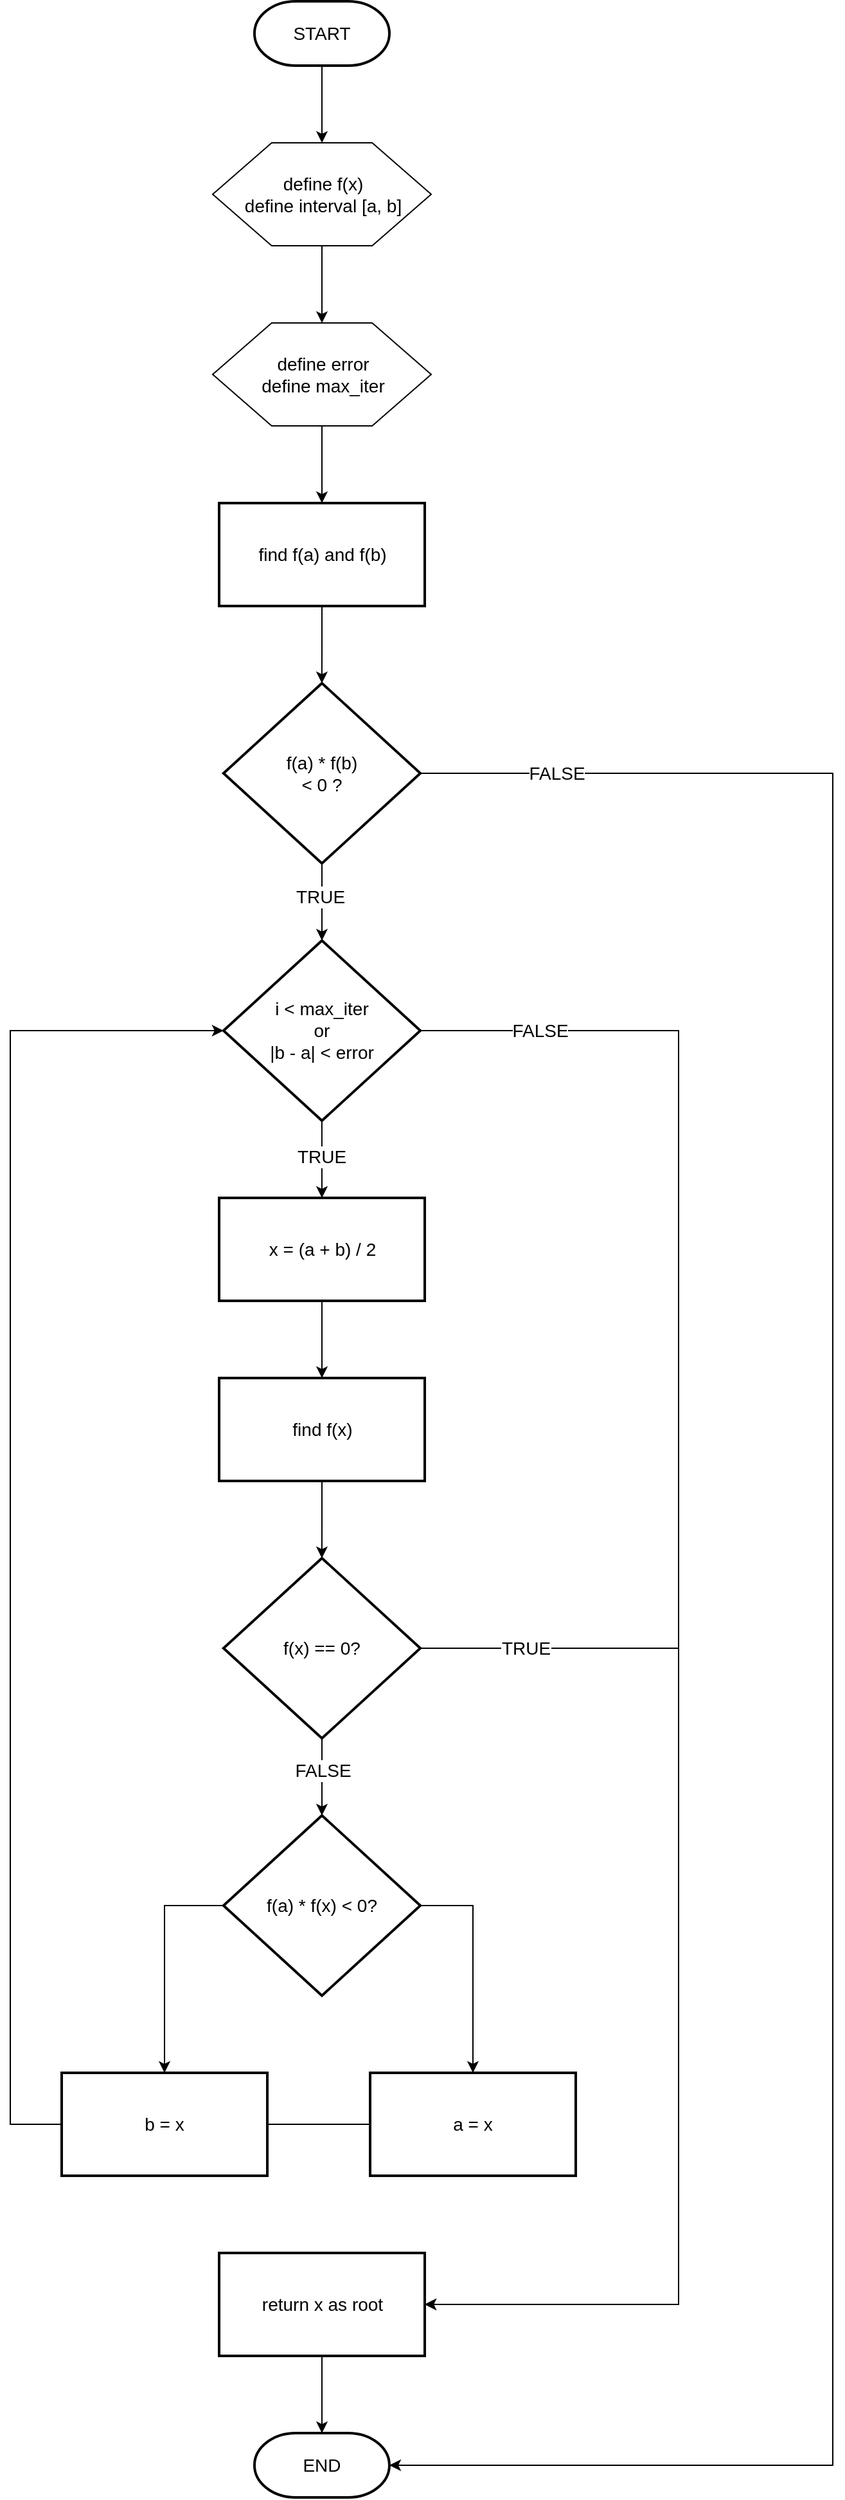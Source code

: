 <mxfile version="28.2.5">
  <diagram name="Page-1" id="NITpwZIo8tHkWfgMSPuM">
    <mxGraphModel dx="1952" dy="1224" grid="1" gridSize="10" guides="1" tooltips="1" connect="1" arrows="1" fold="1" page="1" pageScale="1" pageWidth="850" pageHeight="1100" math="0" shadow="0">
      <root>
        <mxCell id="0" />
        <mxCell id="1" parent="0" />
        <mxCell id="qvWg9uK3W1zff4eDX9OU-3" value="" style="edgeStyle=orthogonalEdgeStyle;rounded=0;orthogonalLoop=1;jettySize=auto;html=1;" edge="1" parent="1" source="qvWg9uK3W1zff4eDX9OU-1" target="qvWg9uK3W1zff4eDX9OU-2">
          <mxGeometry relative="1" as="geometry" />
        </mxCell>
        <mxCell id="qvWg9uK3W1zff4eDX9OU-1" value="START" style="strokeWidth=2;html=1;shape=mxgraph.flowchart.terminator;whiteSpace=wrap;fontSize=14;" vertex="1" parent="1">
          <mxGeometry x="1150" y="30" width="105" height="50" as="geometry" />
        </mxCell>
        <mxCell id="qvWg9uK3W1zff4eDX9OU-5" value="" style="edgeStyle=orthogonalEdgeStyle;rounded=0;orthogonalLoop=1;jettySize=auto;html=1;" edge="1" parent="1" source="qvWg9uK3W1zff4eDX9OU-2" target="qvWg9uK3W1zff4eDX9OU-4">
          <mxGeometry relative="1" as="geometry" />
        </mxCell>
        <mxCell id="qvWg9uK3W1zff4eDX9OU-2" value="define f(x)&lt;div&gt;define interval [a, b]&lt;/div&gt;" style="verticalLabelPosition=middle;verticalAlign=middle;html=1;shape=hexagon;perimeter=hexagonPerimeter2;arcSize=6;size=0.27;labelPosition=center;align=center;fontSize=14;" vertex="1" parent="1">
          <mxGeometry x="1117.5" y="140" width="170" height="80" as="geometry" />
        </mxCell>
        <mxCell id="qvWg9uK3W1zff4eDX9OU-7" value="" style="edgeStyle=orthogonalEdgeStyle;rounded=0;orthogonalLoop=1;jettySize=auto;html=1;" edge="1" parent="1" source="qvWg9uK3W1zff4eDX9OU-4" target="qvWg9uK3W1zff4eDX9OU-6">
          <mxGeometry relative="1" as="geometry" />
        </mxCell>
        <mxCell id="qvWg9uK3W1zff4eDX9OU-4" value="define error&lt;div&gt;define max_iter&lt;/div&gt;" style="verticalLabelPosition=middle;verticalAlign=middle;html=1;shape=hexagon;perimeter=hexagonPerimeter2;arcSize=6;size=0.27;labelPosition=center;align=center;fontSize=14;" vertex="1" parent="1">
          <mxGeometry x="1117.5" y="280" width="170" height="80" as="geometry" />
        </mxCell>
        <mxCell id="qvWg9uK3W1zff4eDX9OU-23" value="" style="edgeStyle=orthogonalEdgeStyle;rounded=0;orthogonalLoop=1;jettySize=auto;html=1;" edge="1" parent="1" source="qvWg9uK3W1zff4eDX9OU-6" target="qvWg9uK3W1zff4eDX9OU-8">
          <mxGeometry relative="1" as="geometry" />
        </mxCell>
        <mxCell id="qvWg9uK3W1zff4eDX9OU-6" value="find f(a) and f(b)" style="rounded=1;whiteSpace=wrap;html=1;absoluteArcSize=1;arcSize=0;strokeWidth=2;fontSize=14;" vertex="1" parent="1">
          <mxGeometry x="1122.5" y="420" width="160" height="80" as="geometry" />
        </mxCell>
        <mxCell id="qvWg9uK3W1zff4eDX9OU-25" value="" style="edgeStyle=orthogonalEdgeStyle;rounded=0;orthogonalLoop=1;jettySize=auto;html=1;" edge="1" parent="1" source="qvWg9uK3W1zff4eDX9OU-8" target="qvWg9uK3W1zff4eDX9OU-24">
          <mxGeometry relative="1" as="geometry" />
        </mxCell>
        <mxCell id="qvWg9uK3W1zff4eDX9OU-47" value="&lt;font style=&quot;font-size: 14px;&quot;&gt;TRUE&lt;/font&gt;" style="edgeLabel;html=1;align=center;verticalAlign=middle;resizable=0;points=[];" vertex="1" connectable="0" parent="qvWg9uK3W1zff4eDX9OU-25">
          <mxGeometry x="-0.143" y="-2" relative="1" as="geometry">
            <mxPoint as="offset" />
          </mxGeometry>
        </mxCell>
        <mxCell id="qvWg9uK3W1zff4eDX9OU-8" value="f(a) * f(b)&lt;div&gt;&amp;lt; 0 ?&lt;/div&gt;" style="strokeWidth=2;html=1;shape=mxgraph.flowchart.decision;whiteSpace=wrap;fontSize=14;" vertex="1" parent="1">
          <mxGeometry x="1125.93" y="560" width="153.13" height="140" as="geometry" />
        </mxCell>
        <mxCell id="qvWg9uK3W1zff4eDX9OU-16" value="" style="edgeStyle=orthogonalEdgeStyle;rounded=0;orthogonalLoop=1;jettySize=auto;html=1;" edge="1" parent="1" source="qvWg9uK3W1zff4eDX9OU-12" target="qvWg9uK3W1zff4eDX9OU-13">
          <mxGeometry relative="1" as="geometry" />
        </mxCell>
        <mxCell id="qvWg9uK3W1zff4eDX9OU-12" value="x = (a + b) / 2" style="rounded=1;whiteSpace=wrap;html=1;absoluteArcSize=1;arcSize=0;strokeWidth=2;fontSize=14;" vertex="1" parent="1">
          <mxGeometry x="1122.5" y="960" width="160" height="80" as="geometry" />
        </mxCell>
        <mxCell id="qvWg9uK3W1zff4eDX9OU-31" value="" style="edgeStyle=orthogonalEdgeStyle;rounded=0;orthogonalLoop=1;jettySize=auto;html=1;" edge="1" parent="1" source="qvWg9uK3W1zff4eDX9OU-13" target="qvWg9uK3W1zff4eDX9OU-27">
          <mxGeometry relative="1" as="geometry" />
        </mxCell>
        <mxCell id="qvWg9uK3W1zff4eDX9OU-13" value="find f(x)" style="rounded=1;whiteSpace=wrap;html=1;absoluteArcSize=1;arcSize=0;strokeWidth=2;fontSize=14;" vertex="1" parent="1">
          <mxGeometry x="1122.5" y="1100" width="160" height="80" as="geometry" />
        </mxCell>
        <mxCell id="qvWg9uK3W1zff4eDX9OU-26" value="" style="edgeStyle=orthogonalEdgeStyle;rounded=0;orthogonalLoop=1;jettySize=auto;html=1;" edge="1" parent="1" source="qvWg9uK3W1zff4eDX9OU-24" target="qvWg9uK3W1zff4eDX9OU-12">
          <mxGeometry relative="1" as="geometry" />
        </mxCell>
        <mxCell id="qvWg9uK3W1zff4eDX9OU-43" value="&lt;span style=&quot;font-size: 14px;&quot;&gt;TRUE&lt;/span&gt;" style="edgeLabel;html=1;align=center;verticalAlign=middle;resizable=0;points=[];" vertex="1" connectable="0" parent="qvWg9uK3W1zff4eDX9OU-26">
          <mxGeometry x="-0.069" y="-1" relative="1" as="geometry">
            <mxPoint as="offset" />
          </mxGeometry>
        </mxCell>
        <mxCell id="qvWg9uK3W1zff4eDX9OU-42" style="edgeStyle=orthogonalEdgeStyle;rounded=0;orthogonalLoop=1;jettySize=auto;html=1;exitX=1;exitY=0.5;exitDx=0;exitDy=0;exitPerimeter=0;entryX=1;entryY=0.5;entryDx=0;entryDy=0;" edge="1" parent="1" source="qvWg9uK3W1zff4eDX9OU-24" target="qvWg9uK3W1zff4eDX9OU-38">
          <mxGeometry relative="1" as="geometry">
            <Array as="points">
              <mxPoint x="1480" y="830" />
              <mxPoint x="1480" y="1820" />
            </Array>
          </mxGeometry>
        </mxCell>
        <mxCell id="qvWg9uK3W1zff4eDX9OU-44" value="&lt;font style=&quot;font-size: 14px;&quot;&gt;FALSE&lt;/font&gt;" style="edgeLabel;html=1;align=center;verticalAlign=middle;resizable=0;points=[];" vertex="1" connectable="0" parent="qvWg9uK3W1zff4eDX9OU-42">
          <mxGeometry x="-0.867" relative="1" as="geometry">
            <mxPoint as="offset" />
          </mxGeometry>
        </mxCell>
        <mxCell id="qvWg9uK3W1zff4eDX9OU-24" value="i &amp;lt; max_iter&lt;div&gt;or&lt;/div&gt;&lt;div&gt;|b - a| &amp;lt; error&lt;/div&gt;" style="strokeWidth=2;html=1;shape=mxgraph.flowchart.decision;whiteSpace=wrap;fontSize=14;" vertex="1" parent="1">
          <mxGeometry x="1125.93" y="760" width="153.13" height="140" as="geometry" />
        </mxCell>
        <mxCell id="qvWg9uK3W1zff4eDX9OU-32" value="" style="edgeStyle=orthogonalEdgeStyle;rounded=0;orthogonalLoop=1;jettySize=auto;html=1;" edge="1" parent="1" source="qvWg9uK3W1zff4eDX9OU-27" target="qvWg9uK3W1zff4eDX9OU-28">
          <mxGeometry relative="1" as="geometry" />
        </mxCell>
        <mxCell id="qvWg9uK3W1zff4eDX9OU-45" value="&lt;font style=&quot;font-size: 14px;&quot;&gt;FALSE&lt;/font&gt;" style="edgeLabel;html=1;align=center;verticalAlign=middle;resizable=0;points=[];" vertex="1" connectable="0" parent="qvWg9uK3W1zff4eDX9OU-32">
          <mxGeometry x="-0.191" relative="1" as="geometry">
            <mxPoint as="offset" />
          </mxGeometry>
        </mxCell>
        <mxCell id="qvWg9uK3W1zff4eDX9OU-41" style="edgeStyle=orthogonalEdgeStyle;rounded=0;orthogonalLoop=1;jettySize=auto;html=1;entryX=1;entryY=0.5;entryDx=0;entryDy=0;" edge="1" parent="1" source="qvWg9uK3W1zff4eDX9OU-27" target="qvWg9uK3W1zff4eDX9OU-38">
          <mxGeometry relative="1" as="geometry">
            <Array as="points">
              <mxPoint x="1480" y="1310" />
              <mxPoint x="1480" y="1820" />
            </Array>
          </mxGeometry>
        </mxCell>
        <mxCell id="qvWg9uK3W1zff4eDX9OU-46" value="&lt;font style=&quot;font-size: 14px;&quot;&gt;TRUE&lt;/font&gt;" style="edgeLabel;html=1;align=center;verticalAlign=middle;resizable=0;points=[];" vertex="1" connectable="0" parent="qvWg9uK3W1zff4eDX9OU-41">
          <mxGeometry x="-0.82" relative="1" as="geometry">
            <mxPoint as="offset" />
          </mxGeometry>
        </mxCell>
        <mxCell id="qvWg9uK3W1zff4eDX9OU-27" value="f(x) == 0?" style="strokeWidth=2;html=1;shape=mxgraph.flowchart.decision;whiteSpace=wrap;fontSize=14;" vertex="1" parent="1">
          <mxGeometry x="1125.93" y="1240" width="153.13" height="140" as="geometry" />
        </mxCell>
        <mxCell id="qvWg9uK3W1zff4eDX9OU-33" style="edgeStyle=orthogonalEdgeStyle;rounded=0;orthogonalLoop=1;jettySize=auto;html=1;exitX=0;exitY=0.5;exitDx=0;exitDy=0;exitPerimeter=0;" edge="1" parent="1" source="qvWg9uK3W1zff4eDX9OU-28" target="qvWg9uK3W1zff4eDX9OU-29">
          <mxGeometry relative="1" as="geometry" />
        </mxCell>
        <mxCell id="qvWg9uK3W1zff4eDX9OU-34" style="edgeStyle=orthogonalEdgeStyle;rounded=0;orthogonalLoop=1;jettySize=auto;html=1;exitX=1;exitY=0.5;exitDx=0;exitDy=0;exitPerimeter=0;entryX=0.5;entryY=0;entryDx=0;entryDy=0;" edge="1" parent="1" source="qvWg9uK3W1zff4eDX9OU-28" target="qvWg9uK3W1zff4eDX9OU-30">
          <mxGeometry relative="1" as="geometry" />
        </mxCell>
        <mxCell id="qvWg9uK3W1zff4eDX9OU-28" value="f(a) * f(x) &amp;lt; 0?" style="strokeWidth=2;html=1;shape=mxgraph.flowchart.decision;whiteSpace=wrap;fontSize=14;" vertex="1" parent="1">
          <mxGeometry x="1125.93" y="1440" width="153.13" height="140" as="geometry" />
        </mxCell>
        <mxCell id="qvWg9uK3W1zff4eDX9OU-35" value="" style="edgeStyle=orthogonalEdgeStyle;rounded=0;orthogonalLoop=1;jettySize=auto;html=1;endArrow=none;endFill=0;" edge="1" parent="1" source="qvWg9uK3W1zff4eDX9OU-29" target="qvWg9uK3W1zff4eDX9OU-30">
          <mxGeometry relative="1" as="geometry" />
        </mxCell>
        <mxCell id="qvWg9uK3W1zff4eDX9OU-29" value="b = x" style="rounded=1;whiteSpace=wrap;html=1;absoluteArcSize=1;arcSize=0;strokeWidth=2;fontSize=14;" vertex="1" parent="1">
          <mxGeometry x="1000" y="1640" width="160" height="80" as="geometry" />
        </mxCell>
        <mxCell id="qvWg9uK3W1zff4eDX9OU-30" value="a = x" style="rounded=1;whiteSpace=wrap;html=1;absoluteArcSize=1;arcSize=0;strokeWidth=2;fontSize=14;" vertex="1" parent="1">
          <mxGeometry x="1240" y="1640" width="160" height="80" as="geometry" />
        </mxCell>
        <mxCell id="qvWg9uK3W1zff4eDX9OU-37" style="edgeStyle=orthogonalEdgeStyle;rounded=0;orthogonalLoop=1;jettySize=auto;html=1;exitX=0;exitY=0.5;exitDx=0;exitDy=0;entryX=0;entryY=0.5;entryDx=0;entryDy=0;entryPerimeter=0;" edge="1" parent="1" source="qvWg9uK3W1zff4eDX9OU-29" target="qvWg9uK3W1zff4eDX9OU-24">
          <mxGeometry relative="1" as="geometry">
            <Array as="points">
              <mxPoint x="960" y="1680" />
              <mxPoint x="960" y="830" />
            </Array>
          </mxGeometry>
        </mxCell>
        <mxCell id="qvWg9uK3W1zff4eDX9OU-40" value="" style="edgeStyle=orthogonalEdgeStyle;rounded=0;orthogonalLoop=1;jettySize=auto;html=1;" edge="1" parent="1" source="qvWg9uK3W1zff4eDX9OU-38" target="qvWg9uK3W1zff4eDX9OU-39">
          <mxGeometry relative="1" as="geometry" />
        </mxCell>
        <mxCell id="qvWg9uK3W1zff4eDX9OU-38" value="return x as root" style="rounded=1;whiteSpace=wrap;html=1;absoluteArcSize=1;arcSize=0;strokeWidth=2;fontSize=14;" vertex="1" parent="1">
          <mxGeometry x="1122.5" y="1780" width="160" height="80" as="geometry" />
        </mxCell>
        <mxCell id="qvWg9uK3W1zff4eDX9OU-39" value="END" style="strokeWidth=2;html=1;shape=mxgraph.flowchart.terminator;whiteSpace=wrap;fontSize=14;" vertex="1" parent="1">
          <mxGeometry x="1149.99" y="1920" width="105" height="50" as="geometry" />
        </mxCell>
        <mxCell id="qvWg9uK3W1zff4eDX9OU-48" style="edgeStyle=orthogonalEdgeStyle;rounded=0;orthogonalLoop=1;jettySize=auto;html=1;exitX=1;exitY=0.5;exitDx=0;exitDy=0;exitPerimeter=0;entryX=1;entryY=0.5;entryDx=0;entryDy=0;entryPerimeter=0;" edge="1" parent="1" source="qvWg9uK3W1zff4eDX9OU-8" target="qvWg9uK3W1zff4eDX9OU-39">
          <mxGeometry relative="1" as="geometry">
            <Array as="points">
              <mxPoint x="1600" y="630" />
              <mxPoint x="1600" y="1945" />
            </Array>
          </mxGeometry>
        </mxCell>
        <mxCell id="qvWg9uK3W1zff4eDX9OU-49" value="&lt;font style=&quot;font-size: 14px;&quot;&gt;FALSE&lt;/font&gt;" style="edgeLabel;html=1;align=center;verticalAlign=middle;resizable=0;points=[];" vertex="1" connectable="0" parent="qvWg9uK3W1zff4eDX9OU-48">
          <mxGeometry x="-0.893" relative="1" as="geometry">
            <mxPoint as="offset" />
          </mxGeometry>
        </mxCell>
      </root>
    </mxGraphModel>
  </diagram>
</mxfile>
